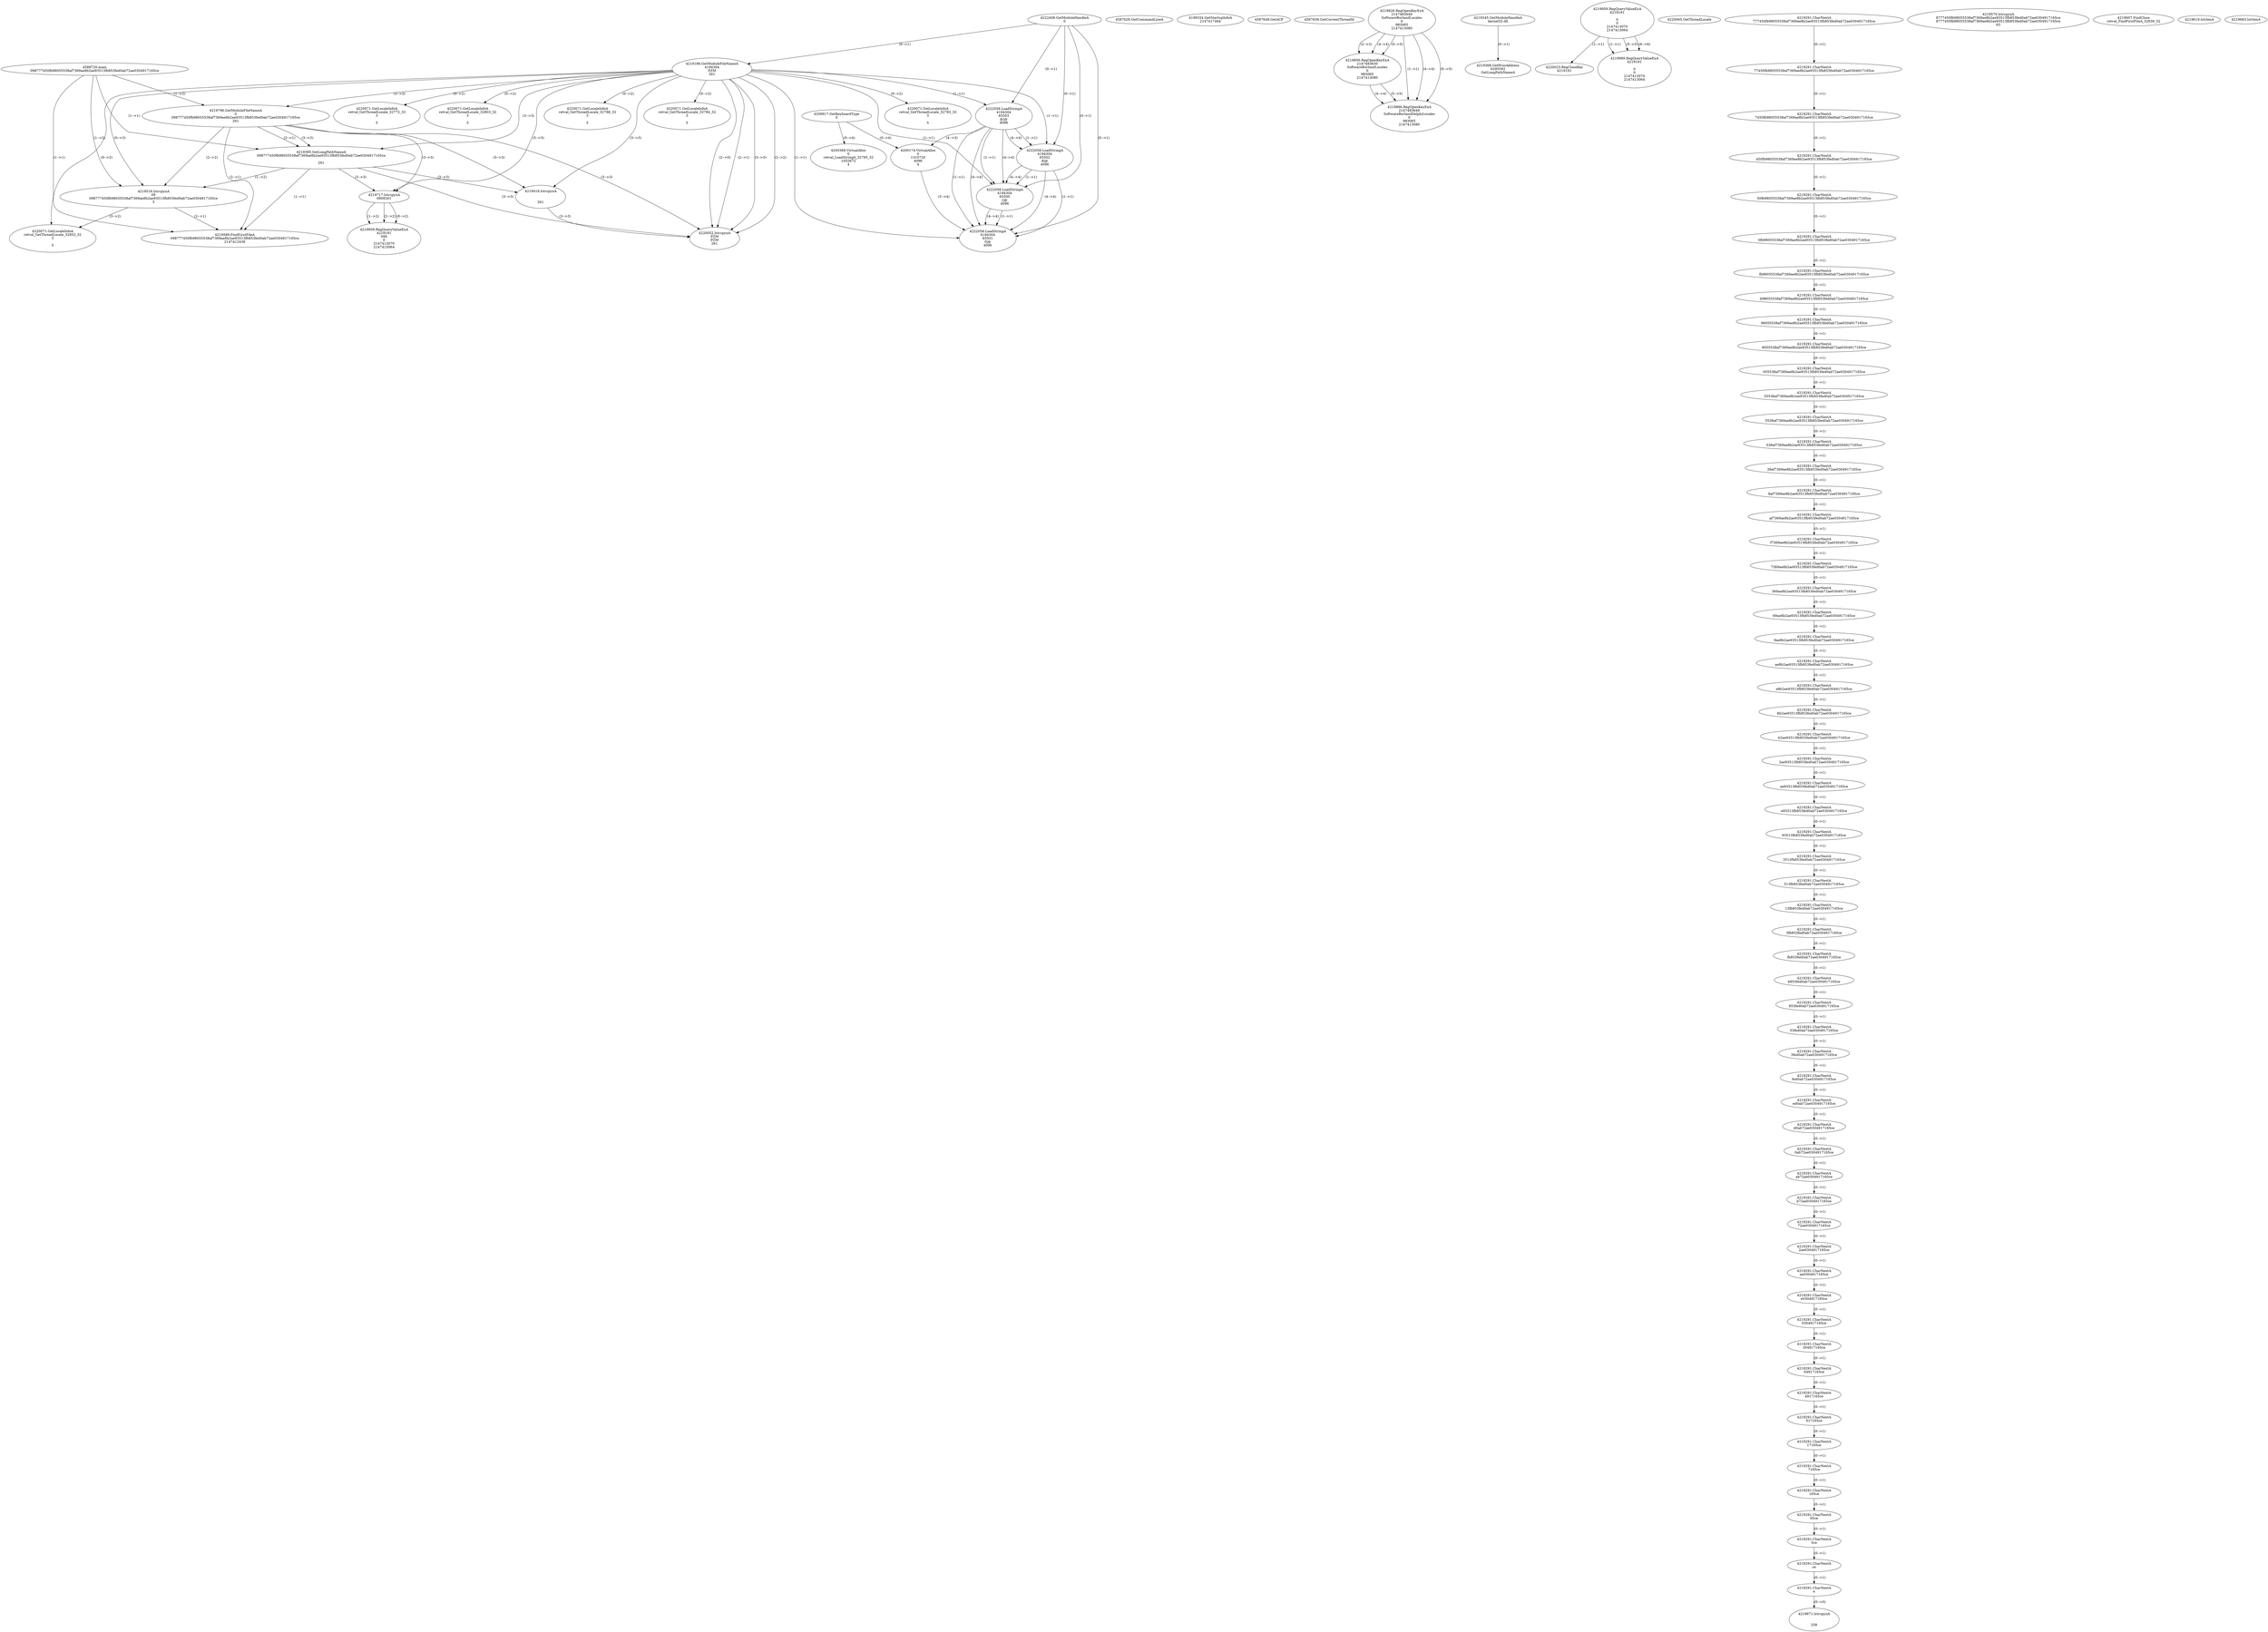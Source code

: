 // Global SCDG with merge call
digraph {
	0 [label="4589720.main
098777450fb98055538af7369ae8b2ae93513fb853fed0ab72ae0304917165ce"]
	1 [label="4222408.GetModuleHandleA
0"]
	2 [label="4209917.GetKeyboardType
0"]
	3 [label="4587628.GetCommandLineA
"]
	4 [label="4199334.GetStartupInfoA
2147417464"]
	5 [label="4587648.GetACP
"]
	6 [label="4587658.GetCurrentThreadId
"]
	7 [label="4219186.GetModuleFileNameA
4194304
PZM
261"]
	1 -> 7 [label="(0-->1)"]
	8 [label="4219796.GetModuleFileNameA
0
098777450fb98055538af7369ae8b2ae93513fb853fed0ab72ae0304917165ce
261"]
	0 -> 8 [label="(1-->2)"]
	7 -> 8 [label="(3-->3)"]
	9 [label="4219826.RegOpenKeyExA
2147483649
Software\Borland\Locales
0
983065
2147413080"]
	10 [label="4219345.GetModuleHandleA
kernel32.dll"]
	11 [label="4219368.GetProcAddress
6295592
GetLongPathNameA"]
	10 -> 11 [label="(0-->1)"]
	12 [label="4219395.GetLongPathNameA
098777450fb98055538af7369ae8b2ae93513fb853fed0ab72ae0304917165ce

261"]
	0 -> 12 [label="(1-->1)"]
	8 -> 12 [label="(2-->1)"]
	7 -> 12 [label="(3-->3)"]
	8 -> 12 [label="(3-->3)"]
	13 [label="4219416.lstrcpynA


261"]
	7 -> 13 [label="(3-->3)"]
	8 -> 13 [label="(3-->3)"]
	12 -> 13 [label="(3-->3)"]
	14 [label="4219959.RegQueryValueExA
4219191

0
0
2147413070
2147413064"]
	15 [label="4220023.RegCloseKey
4219191"]
	14 -> 15 [label="(1-->1)"]
	16 [label="4220052.lstrcpynA
PZM
PZM
261"]
	7 -> 16 [label="(2-->1)"]
	7 -> 16 [label="(2-->2)"]
	7 -> 16 [label="(3-->3)"]
	8 -> 16 [label="(3-->3)"]
	12 -> 16 [label="(3-->3)"]
	13 -> 16 [label="(3-->3)"]
	7 -> 16 [label="(2-->0)"]
	17 [label="4220065.GetThreadLocale
"]
	18 [label="4220071.GetLocaleInfoA
retval_GetThreadLocale_32788_32
3

5"]
	7 -> 18 [label="(0-->2)"]
	19 [label="4222058.LoadStringA
4194304
65503
@|@
4096"]
	1 -> 19 [label="(0-->1)"]
	7 -> 19 [label="(1-->1)"]
	20 [label="4222058.LoadStringA
4194304
65502
8|@
4096"]
	1 -> 20 [label="(0-->1)"]
	7 -> 20 [label="(1-->1)"]
	19 -> 20 [label="(1-->1)"]
	19 -> 20 [label="(4-->4)"]
	21 [label="4222058.LoadStringA
4194304
65500
(|@
4096"]
	1 -> 21 [label="(0-->1)"]
	7 -> 21 [label="(1-->1)"]
	19 -> 21 [label="(1-->1)"]
	20 -> 21 [label="(1-->1)"]
	19 -> 21 [label="(4-->4)"]
	20 -> 21 [label="(4-->4)"]
	22 [label="4200368.VirtualAlloc
0
retval_LoadStringA_32795_32
1052672
4"]
	2 -> 22 [label="(0-->4)"]
	23 [label="4219856.RegOpenKeyExA
2147483650
Software\Borland\Locales
0
983065
2147413080"]
	9 -> 23 [label="(2-->2)"]
	9 -> 23 [label="(4-->4)"]
	9 -> 23 [label="(5-->5)"]
	24 [label="4219516.lstrcpynA
09
098777450fb98055538af7369ae8b2ae93513fb853fed0ab72ae0304917165ce
3"]
	0 -> 24 [label="(1-->2)"]
	8 -> 24 [label="(2-->2)"]
	12 -> 24 [label="(1-->2)"]
	7 -> 24 [label="(0-->3)"]
	25 [label="4219291.CharNextA
777450fb98055538af7369ae8b2ae93513fb853fed0ab72ae0304917165ce"]
	26 [label="4219291.CharNextA
77450fb98055538af7369ae8b2ae93513fb853fed0ab72ae0304917165ce"]
	25 -> 26 [label="(0-->1)"]
	27 [label="4219291.CharNextA
7450fb98055538af7369ae8b2ae93513fb853fed0ab72ae0304917165ce"]
	26 -> 27 [label="(0-->1)"]
	28 [label="4219291.CharNextA
450fb98055538af7369ae8b2ae93513fb853fed0ab72ae0304917165ce"]
	27 -> 28 [label="(0-->1)"]
	29 [label="4219291.CharNextA
50fb98055538af7369ae8b2ae93513fb853fed0ab72ae0304917165ce"]
	28 -> 29 [label="(0-->1)"]
	30 [label="4219291.CharNextA
0fb98055538af7369ae8b2ae93513fb853fed0ab72ae0304917165ce"]
	29 -> 30 [label="(0-->1)"]
	31 [label="4219291.CharNextA
fb98055538af7369ae8b2ae93513fb853fed0ab72ae0304917165ce"]
	30 -> 31 [label="(0-->1)"]
	32 [label="4219291.CharNextA
b98055538af7369ae8b2ae93513fb853fed0ab72ae0304917165ce"]
	31 -> 32 [label="(0-->1)"]
	33 [label="4219291.CharNextA
98055538af7369ae8b2ae93513fb853fed0ab72ae0304917165ce"]
	32 -> 33 [label="(0-->1)"]
	34 [label="4219291.CharNextA
8055538af7369ae8b2ae93513fb853fed0ab72ae0304917165ce"]
	33 -> 34 [label="(0-->1)"]
	35 [label="4219291.CharNextA
055538af7369ae8b2ae93513fb853fed0ab72ae0304917165ce"]
	34 -> 35 [label="(0-->1)"]
	36 [label="4219291.CharNextA
55538af7369ae8b2ae93513fb853fed0ab72ae0304917165ce"]
	35 -> 36 [label="(0-->1)"]
	37 [label="4219291.CharNextA
5538af7369ae8b2ae93513fb853fed0ab72ae0304917165ce"]
	36 -> 37 [label="(0-->1)"]
	38 [label="4219291.CharNextA
538af7369ae8b2ae93513fb853fed0ab72ae0304917165ce"]
	37 -> 38 [label="(0-->1)"]
	39 [label="4219291.CharNextA
38af7369ae8b2ae93513fb853fed0ab72ae0304917165ce"]
	38 -> 39 [label="(0-->1)"]
	40 [label="4219291.CharNextA
8af7369ae8b2ae93513fb853fed0ab72ae0304917165ce"]
	39 -> 40 [label="(0-->1)"]
	41 [label="4219291.CharNextA
af7369ae8b2ae93513fb853fed0ab72ae0304917165ce"]
	40 -> 41 [label="(0-->1)"]
	42 [label="4219291.CharNextA
f7369ae8b2ae93513fb853fed0ab72ae0304917165ce"]
	41 -> 42 [label="(0-->1)"]
	43 [label="4219291.CharNextA
7369ae8b2ae93513fb853fed0ab72ae0304917165ce"]
	42 -> 43 [label="(0-->1)"]
	44 [label="4219291.CharNextA
369ae8b2ae93513fb853fed0ab72ae0304917165ce"]
	43 -> 44 [label="(0-->1)"]
	45 [label="4219291.CharNextA
69ae8b2ae93513fb853fed0ab72ae0304917165ce"]
	44 -> 45 [label="(0-->1)"]
	46 [label="4219291.CharNextA
9ae8b2ae93513fb853fed0ab72ae0304917165ce"]
	45 -> 46 [label="(0-->1)"]
	47 [label="4219291.CharNextA
ae8b2ae93513fb853fed0ab72ae0304917165ce"]
	46 -> 47 [label="(0-->1)"]
	48 [label="4219291.CharNextA
e8b2ae93513fb853fed0ab72ae0304917165ce"]
	47 -> 48 [label="(0-->1)"]
	49 [label="4219291.CharNextA
8b2ae93513fb853fed0ab72ae0304917165ce"]
	48 -> 49 [label="(0-->1)"]
	50 [label="4219291.CharNextA
b2ae93513fb853fed0ab72ae0304917165ce"]
	49 -> 50 [label="(0-->1)"]
	51 [label="4219291.CharNextA
2ae93513fb853fed0ab72ae0304917165ce"]
	50 -> 51 [label="(0-->1)"]
	52 [label="4219291.CharNextA
ae93513fb853fed0ab72ae0304917165ce"]
	51 -> 52 [label="(0-->1)"]
	53 [label="4219291.CharNextA
e93513fb853fed0ab72ae0304917165ce"]
	52 -> 53 [label="(0-->1)"]
	54 [label="4219291.CharNextA
93513fb853fed0ab72ae0304917165ce"]
	53 -> 54 [label="(0-->1)"]
	55 [label="4219291.CharNextA
3513fb853fed0ab72ae0304917165ce"]
	54 -> 55 [label="(0-->1)"]
	56 [label="4219291.CharNextA
513fb853fed0ab72ae0304917165ce"]
	55 -> 56 [label="(0-->1)"]
	57 [label="4219291.CharNextA
13fb853fed0ab72ae0304917165ce"]
	56 -> 57 [label="(0-->1)"]
	58 [label="4219291.CharNextA
3fb853fed0ab72ae0304917165ce"]
	57 -> 58 [label="(0-->1)"]
	59 [label="4219291.CharNextA
fb853fed0ab72ae0304917165ce"]
	58 -> 59 [label="(0-->1)"]
	60 [label="4219291.CharNextA
b853fed0ab72ae0304917165ce"]
	59 -> 60 [label="(0-->1)"]
	61 [label="4219291.CharNextA
853fed0ab72ae0304917165ce"]
	60 -> 61 [label="(0-->1)"]
	62 [label="4219291.CharNextA
53fed0ab72ae0304917165ce"]
	61 -> 62 [label="(0-->1)"]
	63 [label="4219291.CharNextA
3fed0ab72ae0304917165ce"]
	62 -> 63 [label="(0-->1)"]
	64 [label="4219291.CharNextA
fed0ab72ae0304917165ce"]
	63 -> 64 [label="(0-->1)"]
	65 [label="4219291.CharNextA
ed0ab72ae0304917165ce"]
	64 -> 65 [label="(0-->1)"]
	66 [label="4219291.CharNextA
d0ab72ae0304917165ce"]
	65 -> 66 [label="(0-->1)"]
	67 [label="4219291.CharNextA
0ab72ae0304917165ce"]
	66 -> 67 [label="(0-->1)"]
	68 [label="4219291.CharNextA
ab72ae0304917165ce"]
	67 -> 68 [label="(0-->1)"]
	69 [label="4219291.CharNextA
b72ae0304917165ce"]
	68 -> 69 [label="(0-->1)"]
	70 [label="4219291.CharNextA
72ae0304917165ce"]
	69 -> 70 [label="(0-->1)"]
	71 [label="4219291.CharNextA
2ae0304917165ce"]
	70 -> 71 [label="(0-->1)"]
	72 [label="4219291.CharNextA
ae0304917165ce"]
	71 -> 72 [label="(0-->1)"]
	73 [label="4219291.CharNextA
e0304917165ce"]
	72 -> 73 [label="(0-->1)"]
	74 [label="4219291.CharNextA
0304917165ce"]
	73 -> 74 [label="(0-->1)"]
	75 [label="4219291.CharNextA
304917165ce"]
	74 -> 75 [label="(0-->1)"]
	76 [label="4219291.CharNextA
04917165ce"]
	75 -> 76 [label="(0-->1)"]
	77 [label="4219291.CharNextA
4917165ce"]
	76 -> 77 [label="(0-->1)"]
	78 [label="4219291.CharNextA
917165ce"]
	77 -> 78 [label="(0-->1)"]
	79 [label="4219291.CharNextA
17165ce"]
	78 -> 79 [label="(0-->1)"]
	80 [label="4219291.CharNextA
7165ce"]
	79 -> 80 [label="(0-->1)"]
	81 [label="4219291.CharNextA
165ce"]
	80 -> 81 [label="(0-->1)"]
	82 [label="4219291.CharNextA
65ce"]
	81 -> 82 [label="(0-->1)"]
	83 [label="4219291.CharNextA
5ce"]
	82 -> 83 [label="(0-->1)"]
	84 [label="4219291.CharNextA
ce"]
	83 -> 84 [label="(0-->1)"]
	85 [label="4219291.CharNextA
e"]
	84 -> 85 [label="(0-->1)"]
	86 [label="4219570.lstrcpynA
8777450fb98055538af7369ae8b2ae93513fb853fed0ab72ae0304917165ce
8777450fb98055538af7369ae8b2ae93513fb853fed0ab72ae0304917165ce
63"]
	87 [label="4219589.FindFirstFileA
098777450fb98055538af7369ae8b2ae93513fb853fed0ab72ae0304917165ce
2147412438"]
	0 -> 87 [label="(1-->1)"]
	8 -> 87 [label="(2-->1)"]
	12 -> 87 [label="(1-->1)"]
	24 -> 87 [label="(2-->1)"]
	88 [label="4219607.FindClose
retval_FindFirstFileA_32839_32"]
	89 [label="4219619.lstrlenA
"]
	90 [label="4219671.lstrcpynA


258"]
	85 -> 90 [label="(0-->0)"]
	91 [label="4219683.lstrlenA
"]
	92 [label="4219717.lstrcpynA
09\
09\
261"]
	7 -> 92 [label="(3-->3)"]
	8 -> 92 [label="(3-->3)"]
	12 -> 92 [label="(3-->3)"]
	93 [label="4219959.RegQueryValueExA
4219191
09\
0
0
2147413070
2147413064"]
	92 -> 93 [label="(1-->2)"]
	92 -> 93 [label="(2-->2)"]
	92 -> 93 [label="(0-->2)"]
	94 [label="4220071.GetLocaleInfoA
retval_GetThreadLocale_32852_32
3

5"]
	7 -> 94 [label="(0-->2)"]
	24 -> 94 [label="(3-->2)"]
	95 [label="4220071.GetLocaleInfoA
retval_GetThreadLocale_32784_32
3

5"]
	7 -> 95 [label="(0-->2)"]
	96 [label="4200174.VirtualAlloc
0
1310720
4096
4"]
	19 -> 96 [label="(4-->3)"]
	2 -> 96 [label="(0-->4)"]
	97 [label="4219989.RegQueryValueExA
4219191

0
0
2147413070
2147413064"]
	14 -> 97 [label="(1-->1)"]
	14 -> 97 [label="(5-->5)"]
	14 -> 97 [label="(6-->6)"]
	98 [label="4220071.GetLocaleInfoA
retval_GetThreadLocale_32783_32
3

5"]
	7 -> 98 [label="(0-->2)"]
	99 [label="4219886.RegOpenKeyExA
2147483649
Software\Borland\Delphi\Locales
0
983065
2147413080"]
	9 -> 99 [label="(1-->1)"]
	9 -> 99 [label="(4-->4)"]
	23 -> 99 [label="(4-->4)"]
	9 -> 99 [label="(5-->5)"]
	23 -> 99 [label="(5-->5)"]
	100 [label="4220071.GetLocaleInfoA
retval_GetThreadLocale_32772_32
3

5"]
	7 -> 100 [label="(0-->2)"]
	101 [label="4222058.LoadStringA
4194304
65501
0|@
4096"]
	1 -> 101 [label="(0-->1)"]
	7 -> 101 [label="(1-->1)"]
	19 -> 101 [label="(1-->1)"]
	20 -> 101 [label="(1-->1)"]
	21 -> 101 [label="(1-->1)"]
	19 -> 101 [label="(4-->4)"]
	20 -> 101 [label="(4-->4)"]
	21 -> 101 [label="(4-->4)"]
	96 -> 101 [label="(3-->4)"]
	102 [label="4220071.GetLocaleInfoA
retval_GetThreadLocale_32803_32
3

5"]
	7 -> 102 [label="(0-->2)"]
}

